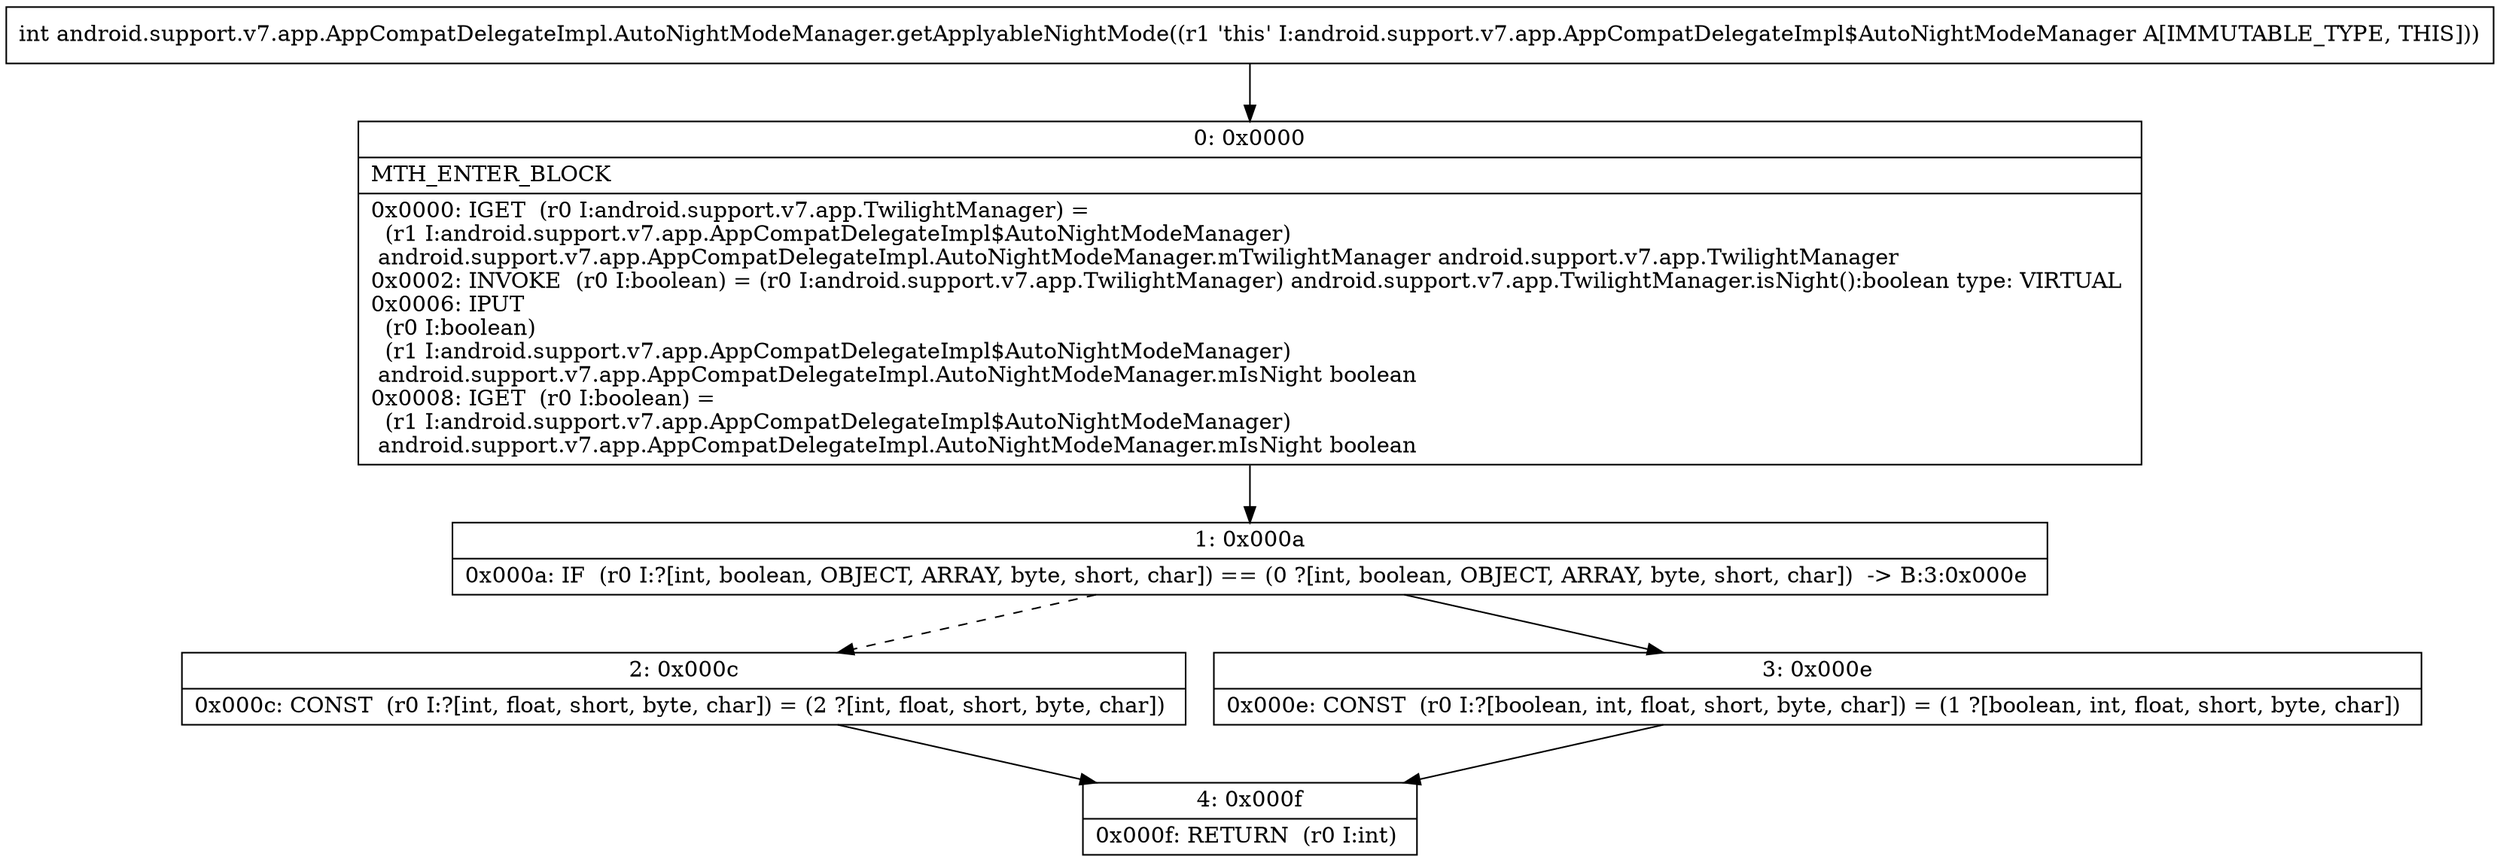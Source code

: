 digraph "CFG forandroid.support.v7.app.AppCompatDelegateImpl.AutoNightModeManager.getApplyableNightMode()I" {
Node_0 [shape=record,label="{0\:\ 0x0000|MTH_ENTER_BLOCK\l|0x0000: IGET  (r0 I:android.support.v7.app.TwilightManager) = \l  (r1 I:android.support.v7.app.AppCompatDelegateImpl$AutoNightModeManager)\l android.support.v7.app.AppCompatDelegateImpl.AutoNightModeManager.mTwilightManager android.support.v7.app.TwilightManager \l0x0002: INVOKE  (r0 I:boolean) = (r0 I:android.support.v7.app.TwilightManager) android.support.v7.app.TwilightManager.isNight():boolean type: VIRTUAL \l0x0006: IPUT  \l  (r0 I:boolean)\l  (r1 I:android.support.v7.app.AppCompatDelegateImpl$AutoNightModeManager)\l android.support.v7.app.AppCompatDelegateImpl.AutoNightModeManager.mIsNight boolean \l0x0008: IGET  (r0 I:boolean) = \l  (r1 I:android.support.v7.app.AppCompatDelegateImpl$AutoNightModeManager)\l android.support.v7.app.AppCompatDelegateImpl.AutoNightModeManager.mIsNight boolean \l}"];
Node_1 [shape=record,label="{1\:\ 0x000a|0x000a: IF  (r0 I:?[int, boolean, OBJECT, ARRAY, byte, short, char]) == (0 ?[int, boolean, OBJECT, ARRAY, byte, short, char])  \-\> B:3:0x000e \l}"];
Node_2 [shape=record,label="{2\:\ 0x000c|0x000c: CONST  (r0 I:?[int, float, short, byte, char]) = (2 ?[int, float, short, byte, char]) \l}"];
Node_3 [shape=record,label="{3\:\ 0x000e|0x000e: CONST  (r0 I:?[boolean, int, float, short, byte, char]) = (1 ?[boolean, int, float, short, byte, char]) \l}"];
Node_4 [shape=record,label="{4\:\ 0x000f|0x000f: RETURN  (r0 I:int) \l}"];
MethodNode[shape=record,label="{int android.support.v7.app.AppCompatDelegateImpl.AutoNightModeManager.getApplyableNightMode((r1 'this' I:android.support.v7.app.AppCompatDelegateImpl$AutoNightModeManager A[IMMUTABLE_TYPE, THIS])) }"];
MethodNode -> Node_0;
Node_0 -> Node_1;
Node_1 -> Node_2[style=dashed];
Node_1 -> Node_3;
Node_2 -> Node_4;
Node_3 -> Node_4;
}

